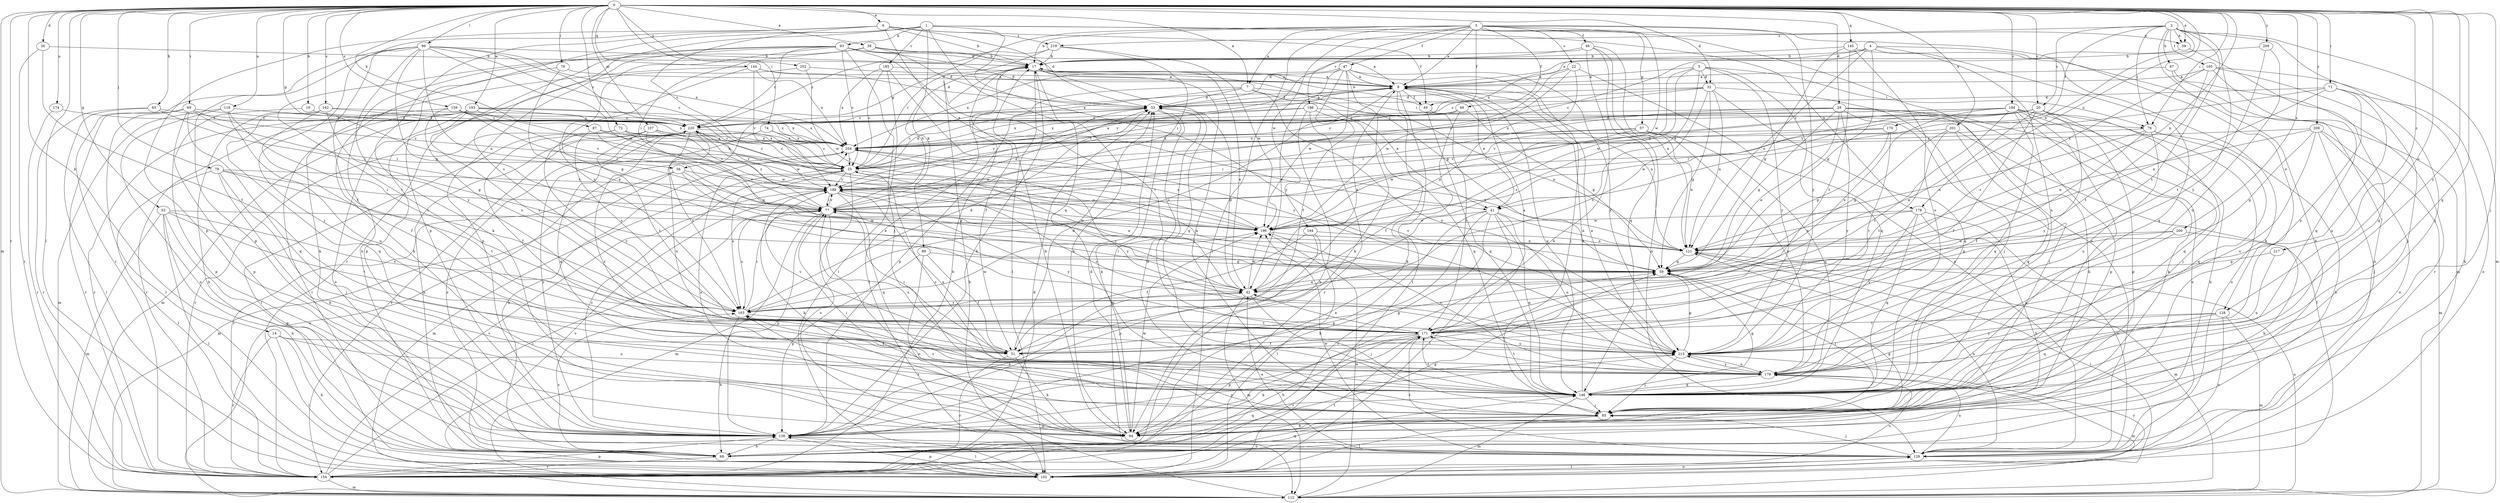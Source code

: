 strict digraph  {
0;
1;
2;
3;
4;
5;
6;
7;
8;
14;
16;
17;
20;
22;
25;
26;
28;
32;
33;
38;
39;
41;
42;
46;
47;
48;
49;
51;
53;
56;
57;
59;
65;
67;
68;
69;
70;
71;
72;
74;
76;
77;
78;
85;
87;
89;
93;
94;
99;
102;
107;
112;
118;
121;
128;
129;
138;
144;
145;
146;
154;
159;
162;
163;
165;
170;
171;
174;
178;
179;
184;
185;
186;
188;
193;
194;
196;
200;
201;
202;
204;
208;
209;
213;
217;
219;
220;
0 -> 6  [label=a];
0 -> 7  [label=a];
0 -> 14  [label=b];
0 -> 16  [label=b];
0 -> 20  [label=c];
0 -> 26  [label=d];
0 -> 28  [label=d];
0 -> 32  [label=d];
0 -> 38  [label=e];
0 -> 39  [label=e];
0 -> 53  [label=g];
0 -> 56  [label=g];
0 -> 65  [label=h];
0 -> 69  [label=i];
0 -> 70  [label=i];
0 -> 71  [label=i];
0 -> 72  [label=i];
0 -> 74  [label=i];
0 -> 76  [label=i];
0 -> 78  [label=j];
0 -> 85  [label=j];
0 -> 87  [label=k];
0 -> 99  [label=l];
0 -> 102  [label=l];
0 -> 107  [label=m];
0 -> 112  [label=m];
0 -> 118  [label=n];
0 -> 121  [label=n];
0 -> 128  [label=o];
0 -> 144  [label=q];
0 -> 145  [label=q];
0 -> 146  [label=q];
0 -> 154  [label=r];
0 -> 159  [label=s];
0 -> 162  [label=s];
0 -> 174  [label=u];
0 -> 178  [label=u];
0 -> 184  [label=v];
0 -> 193  [label=w];
0 -> 200  [label=x];
0 -> 201  [label=x];
0 -> 202  [label=x];
0 -> 208  [label=y];
0 -> 209  [label=y];
0 -> 213  [label=y];
0 -> 217  [label=z];
1 -> 39  [label=e];
1 -> 89  [label=k];
1 -> 93  [label=k];
1 -> 94  [label=k];
1 -> 138  [label=p];
1 -> 146  [label=q];
1 -> 163  [label=s];
1 -> 178  [label=u];
1 -> 185  [label=v];
1 -> 213  [label=y];
2 -> 20  [label=c];
2 -> 39  [label=e];
2 -> 41  [label=e];
2 -> 67  [label=h];
2 -> 68  [label=h];
2 -> 76  [label=i];
2 -> 85  [label=j];
2 -> 112  [label=m];
2 -> 165  [label=t];
2 -> 170  [label=t];
2 -> 171  [label=t];
2 -> 213  [label=y];
2 -> 219  [label=z];
3 -> 7  [label=a];
3 -> 8  [label=a];
3 -> 17  [label=b];
3 -> 22  [label=c];
3 -> 46  [label=f];
3 -> 47  [label=f];
3 -> 48  [label=f];
3 -> 49  [label=f];
3 -> 56  [label=g];
3 -> 57  [label=g];
3 -> 102  [label=l];
3 -> 128  [label=o];
3 -> 129  [label=o];
3 -> 186  [label=v];
3 -> 194  [label=w];
3 -> 196  [label=w];
3 -> 213  [label=y];
4 -> 17  [label=b];
4 -> 25  [label=c];
4 -> 59  [label=g];
4 -> 112  [label=m];
4 -> 121  [label=n];
4 -> 146  [label=q];
4 -> 179  [label=u];
4 -> 204  [label=x];
5 -> 8  [label=a];
5 -> 32  [label=d];
5 -> 41  [label=e];
5 -> 76  [label=i];
5 -> 146  [label=q];
5 -> 163  [label=s];
5 -> 196  [label=w];
5 -> 213  [label=y];
6 -> 17  [label=b];
6 -> 25  [label=c];
6 -> 33  [label=d];
6 -> 41  [label=e];
6 -> 49  [label=f];
6 -> 85  [label=j];
6 -> 138  [label=p];
6 -> 219  [label=z];
7 -> 33  [label=d];
7 -> 41  [label=e];
7 -> 76  [label=i];
7 -> 102  [label=l];
7 -> 138  [label=p];
7 -> 213  [label=y];
8 -> 33  [label=d];
8 -> 41  [label=e];
8 -> 49  [label=f];
8 -> 94  [label=k];
8 -> 102  [label=l];
8 -> 121  [label=n];
8 -> 146  [label=q];
8 -> 163  [label=s];
14 -> 51  [label=f];
14 -> 68  [label=h];
14 -> 102  [label=l];
14 -> 154  [label=r];
14 -> 179  [label=u];
16 -> 138  [label=p];
16 -> 204  [label=x];
16 -> 220  [label=z];
17 -> 8  [label=a];
17 -> 42  [label=e];
17 -> 51  [label=f];
17 -> 85  [label=j];
17 -> 94  [label=k];
17 -> 102  [label=l];
17 -> 146  [label=q];
20 -> 42  [label=e];
20 -> 51  [label=f];
20 -> 77  [label=i];
20 -> 85  [label=j];
20 -> 146  [label=q];
20 -> 188  [label=v];
20 -> 196  [label=w];
20 -> 213  [label=y];
20 -> 220  [label=z];
22 -> 8  [label=a];
22 -> 42  [label=e];
22 -> 129  [label=o];
22 -> 188  [label=v];
22 -> 196  [label=w];
25 -> 8  [label=a];
25 -> 33  [label=d];
25 -> 42  [label=e];
25 -> 112  [label=m];
25 -> 129  [label=o];
25 -> 163  [label=s];
25 -> 188  [label=v];
26 -> 17  [label=b];
26 -> 51  [label=f];
26 -> 154  [label=r];
28 -> 42  [label=e];
28 -> 59  [label=g];
28 -> 77  [label=i];
28 -> 85  [label=j];
28 -> 94  [label=k];
28 -> 129  [label=o];
28 -> 138  [label=p];
28 -> 204  [label=x];
28 -> 213  [label=y];
28 -> 220  [label=z];
32 -> 25  [label=c];
32 -> 33  [label=d];
32 -> 59  [label=g];
32 -> 85  [label=j];
32 -> 121  [label=n];
32 -> 146  [label=q];
32 -> 163  [label=s];
32 -> 220  [label=z];
33 -> 8  [label=a];
33 -> 25  [label=c];
33 -> 94  [label=k];
33 -> 112  [label=m];
33 -> 188  [label=v];
33 -> 220  [label=z];
38 -> 8  [label=a];
38 -> 17  [label=b];
38 -> 33  [label=d];
38 -> 77  [label=i];
38 -> 171  [label=t];
39 -> 8  [label=a];
39 -> 146  [label=q];
41 -> 68  [label=h];
41 -> 102  [label=l];
41 -> 121  [label=n];
41 -> 138  [label=p];
41 -> 146  [label=q];
41 -> 154  [label=r];
41 -> 179  [label=u];
41 -> 196  [label=w];
42 -> 8  [label=a];
42 -> 33  [label=d];
42 -> 77  [label=i];
42 -> 85  [label=j];
42 -> 112  [label=m];
42 -> 163  [label=s];
42 -> 188  [label=v];
42 -> 196  [label=w];
46 -> 17  [label=b];
46 -> 33  [label=d];
46 -> 94  [label=k];
46 -> 121  [label=n];
46 -> 129  [label=o];
46 -> 146  [label=q];
47 -> 8  [label=a];
47 -> 42  [label=e];
47 -> 51  [label=f];
47 -> 85  [label=j];
47 -> 94  [label=k];
47 -> 188  [label=v];
47 -> 196  [label=w];
47 -> 204  [label=x];
47 -> 213  [label=y];
48 -> 25  [label=c];
48 -> 51  [label=f];
48 -> 59  [label=g];
48 -> 220  [label=z];
49 -> 17  [label=b];
49 -> 146  [label=q];
49 -> 171  [label=t];
51 -> 33  [label=d];
51 -> 59  [label=g];
51 -> 77  [label=i];
51 -> 94  [label=k];
51 -> 154  [label=r];
51 -> 188  [label=v];
53 -> 68  [label=h];
53 -> 102  [label=l];
53 -> 112  [label=m];
53 -> 138  [label=p];
53 -> 163  [label=s];
53 -> 171  [label=t];
53 -> 196  [label=w];
56 -> 42  [label=e];
56 -> 59  [label=g];
56 -> 112  [label=m];
56 -> 154  [label=r];
56 -> 188  [label=v];
57 -> 77  [label=i];
57 -> 121  [label=n];
57 -> 146  [label=q];
57 -> 179  [label=u];
57 -> 196  [label=w];
57 -> 204  [label=x];
59 -> 42  [label=e];
59 -> 85  [label=j];
59 -> 188  [label=v];
59 -> 220  [label=z];
65 -> 77  [label=i];
65 -> 102  [label=l];
65 -> 154  [label=r];
65 -> 220  [label=z];
67 -> 8  [label=a];
67 -> 129  [label=o];
67 -> 154  [label=r];
68 -> 59  [label=g];
68 -> 154  [label=r];
68 -> 163  [label=s];
68 -> 220  [label=z];
69 -> 25  [label=c];
69 -> 77  [label=i];
69 -> 102  [label=l];
69 -> 138  [label=p];
69 -> 146  [label=q];
69 -> 154  [label=r];
69 -> 220  [label=z];
70 -> 8  [label=a];
70 -> 42  [label=e];
70 -> 94  [label=k];
71 -> 33  [label=d];
71 -> 121  [label=n];
71 -> 129  [label=o];
71 -> 179  [label=u];
71 -> 188  [label=v];
71 -> 213  [label=y];
72 -> 25  [label=c];
72 -> 102  [label=l];
72 -> 154  [label=r];
72 -> 196  [label=w];
72 -> 204  [label=x];
74 -> 25  [label=c];
74 -> 146  [label=q];
74 -> 204  [label=x];
76 -> 51  [label=f];
76 -> 68  [label=h];
76 -> 121  [label=n];
76 -> 146  [label=q];
76 -> 179  [label=u];
76 -> 204  [label=x];
77 -> 17  [label=b];
77 -> 33  [label=d];
77 -> 112  [label=m];
77 -> 121  [label=n];
77 -> 138  [label=p];
77 -> 163  [label=s];
77 -> 179  [label=u];
77 -> 188  [label=v];
77 -> 196  [label=w];
77 -> 220  [label=z];
78 -> 77  [label=i];
78 -> 85  [label=j];
78 -> 94  [label=k];
78 -> 102  [label=l];
78 -> 171  [label=t];
78 -> 188  [label=v];
85 -> 33  [label=d];
85 -> 77  [label=i];
85 -> 94  [label=k];
85 -> 102  [label=l];
85 -> 138  [label=p];
87 -> 25  [label=c];
87 -> 163  [label=s];
87 -> 196  [label=w];
87 -> 204  [label=x];
89 -> 51  [label=f];
89 -> 59  [label=g];
89 -> 129  [label=o];
89 -> 138  [label=p];
93 -> 17  [label=b];
93 -> 25  [label=c];
93 -> 33  [label=d];
93 -> 59  [label=g];
93 -> 68  [label=h];
93 -> 85  [label=j];
93 -> 138  [label=p];
93 -> 154  [label=r];
93 -> 163  [label=s];
93 -> 171  [label=t];
93 -> 220  [label=z];
94 -> 17  [label=b];
94 -> 33  [label=d];
94 -> 59  [label=g];
94 -> 146  [label=q];
94 -> 163  [label=s];
94 -> 196  [label=w];
94 -> 204  [label=x];
99 -> 17  [label=b];
99 -> 25  [label=c];
99 -> 51  [label=f];
99 -> 59  [label=g];
99 -> 121  [label=n];
99 -> 138  [label=p];
99 -> 154  [label=r];
99 -> 196  [label=w];
99 -> 204  [label=x];
99 -> 213  [label=y];
99 -> 220  [label=z];
102 -> 129  [label=o];
102 -> 138  [label=p];
102 -> 179  [label=u];
102 -> 188  [label=v];
102 -> 213  [label=y];
107 -> 25  [label=c];
107 -> 51  [label=f];
107 -> 59  [label=g];
107 -> 171  [label=t];
107 -> 188  [label=v];
107 -> 204  [label=x];
107 -> 213  [label=y];
112 -> 17  [label=b];
112 -> 121  [label=n];
112 -> 196  [label=w];
112 -> 204  [label=x];
118 -> 112  [label=m];
118 -> 129  [label=o];
118 -> 163  [label=s];
118 -> 179  [label=u];
118 -> 220  [label=z];
121 -> 59  [label=g];
121 -> 102  [label=l];
121 -> 112  [label=m];
121 -> 204  [label=x];
128 -> 112  [label=m];
128 -> 129  [label=o];
128 -> 146  [label=q];
128 -> 171  [label=t];
128 -> 213  [label=y];
129 -> 42  [label=e];
129 -> 85  [label=j];
129 -> 102  [label=l];
129 -> 121  [label=n];
129 -> 171  [label=t];
129 -> 179  [label=u];
129 -> 196  [label=w];
138 -> 17  [label=b];
138 -> 25  [label=c];
138 -> 42  [label=e];
138 -> 68  [label=h];
138 -> 102  [label=l];
138 -> 129  [label=o];
138 -> 213  [label=y];
138 -> 220  [label=z];
144 -> 8  [label=a];
144 -> 33  [label=d];
144 -> 59  [label=g];
144 -> 94  [label=k];
144 -> 188  [label=v];
144 -> 204  [label=x];
145 -> 17  [label=b];
145 -> 59  [label=g];
145 -> 94  [label=k];
145 -> 171  [label=t];
145 -> 179  [label=u];
146 -> 8  [label=a];
146 -> 25  [label=c];
146 -> 59  [label=g];
146 -> 77  [label=i];
146 -> 85  [label=j];
146 -> 112  [label=m];
146 -> 163  [label=s];
146 -> 171  [label=t];
146 -> 220  [label=z];
154 -> 17  [label=b];
154 -> 33  [label=d];
154 -> 77  [label=i];
154 -> 112  [label=m];
154 -> 138  [label=p];
154 -> 146  [label=q];
154 -> 171  [label=t];
154 -> 188  [label=v];
159 -> 77  [label=i];
159 -> 154  [label=r];
159 -> 163  [label=s];
159 -> 188  [label=v];
159 -> 204  [label=x];
159 -> 220  [label=z];
162 -> 51  [label=f];
162 -> 59  [label=g];
162 -> 68  [label=h];
162 -> 146  [label=q];
162 -> 204  [label=x];
162 -> 220  [label=z];
163 -> 33  [label=d];
163 -> 68  [label=h];
163 -> 77  [label=i];
163 -> 171  [label=t];
163 -> 196  [label=w];
165 -> 8  [label=a];
165 -> 68  [label=h];
165 -> 85  [label=j];
165 -> 146  [label=q];
165 -> 163  [label=s];
165 -> 171  [label=t];
170 -> 59  [label=g];
170 -> 171  [label=t];
170 -> 188  [label=v];
170 -> 204  [label=x];
171 -> 8  [label=a];
171 -> 42  [label=e];
171 -> 51  [label=f];
171 -> 68  [label=h];
171 -> 138  [label=p];
171 -> 154  [label=r];
171 -> 213  [label=y];
174 -> 154  [label=r];
174 -> 220  [label=z];
178 -> 68  [label=h];
178 -> 121  [label=n];
178 -> 129  [label=o];
178 -> 146  [label=q];
178 -> 196  [label=w];
178 -> 213  [label=y];
179 -> 8  [label=a];
179 -> 112  [label=m];
179 -> 146  [label=q];
179 -> 171  [label=t];
179 -> 213  [label=y];
184 -> 42  [label=e];
184 -> 68  [label=h];
184 -> 77  [label=i];
184 -> 85  [label=j];
184 -> 94  [label=k];
184 -> 129  [label=o];
184 -> 138  [label=p];
184 -> 146  [label=q];
184 -> 171  [label=t];
184 -> 204  [label=x];
184 -> 220  [label=z];
185 -> 8  [label=a];
185 -> 25  [label=c];
185 -> 102  [label=l];
185 -> 204  [label=x];
185 -> 213  [label=y];
186 -> 68  [label=h];
186 -> 121  [label=n];
186 -> 146  [label=q];
186 -> 154  [label=r];
186 -> 204  [label=x];
186 -> 220  [label=z];
188 -> 77  [label=i];
188 -> 94  [label=k];
188 -> 146  [label=q];
188 -> 179  [label=u];
188 -> 213  [label=y];
193 -> 25  [label=c];
193 -> 102  [label=l];
193 -> 112  [label=m];
193 -> 129  [label=o];
193 -> 154  [label=r];
193 -> 163  [label=s];
193 -> 196  [label=w];
193 -> 204  [label=x];
193 -> 220  [label=z];
194 -> 51  [label=f];
194 -> 102  [label=l];
194 -> 121  [label=n];
194 -> 138  [label=p];
196 -> 121  [label=n];
196 -> 179  [label=u];
196 -> 204  [label=x];
200 -> 59  [label=g];
200 -> 94  [label=k];
200 -> 121  [label=n];
200 -> 179  [label=u];
201 -> 59  [label=g];
201 -> 102  [label=l];
201 -> 146  [label=q];
201 -> 171  [label=t];
201 -> 204  [label=x];
202 -> 8  [label=a];
202 -> 138  [label=p];
202 -> 196  [label=w];
204 -> 25  [label=c];
204 -> 68  [label=h];
204 -> 213  [label=y];
208 -> 59  [label=g];
208 -> 85  [label=j];
208 -> 112  [label=m];
208 -> 121  [label=n];
208 -> 129  [label=o];
208 -> 179  [label=u];
208 -> 204  [label=x];
209 -> 17  [label=b];
209 -> 171  [label=t];
209 -> 179  [label=u];
213 -> 25  [label=c];
213 -> 59  [label=g];
213 -> 85  [label=j];
213 -> 94  [label=k];
213 -> 179  [label=u];
217 -> 59  [label=g];
217 -> 179  [label=u];
219 -> 17  [label=b];
219 -> 25  [label=c];
219 -> 77  [label=i];
219 -> 196  [label=w];
219 -> 220  [label=z];
220 -> 8  [label=a];
220 -> 68  [label=h];
220 -> 154  [label=r];
220 -> 163  [label=s];
220 -> 179  [label=u];
220 -> 188  [label=v];
220 -> 204  [label=x];
}
